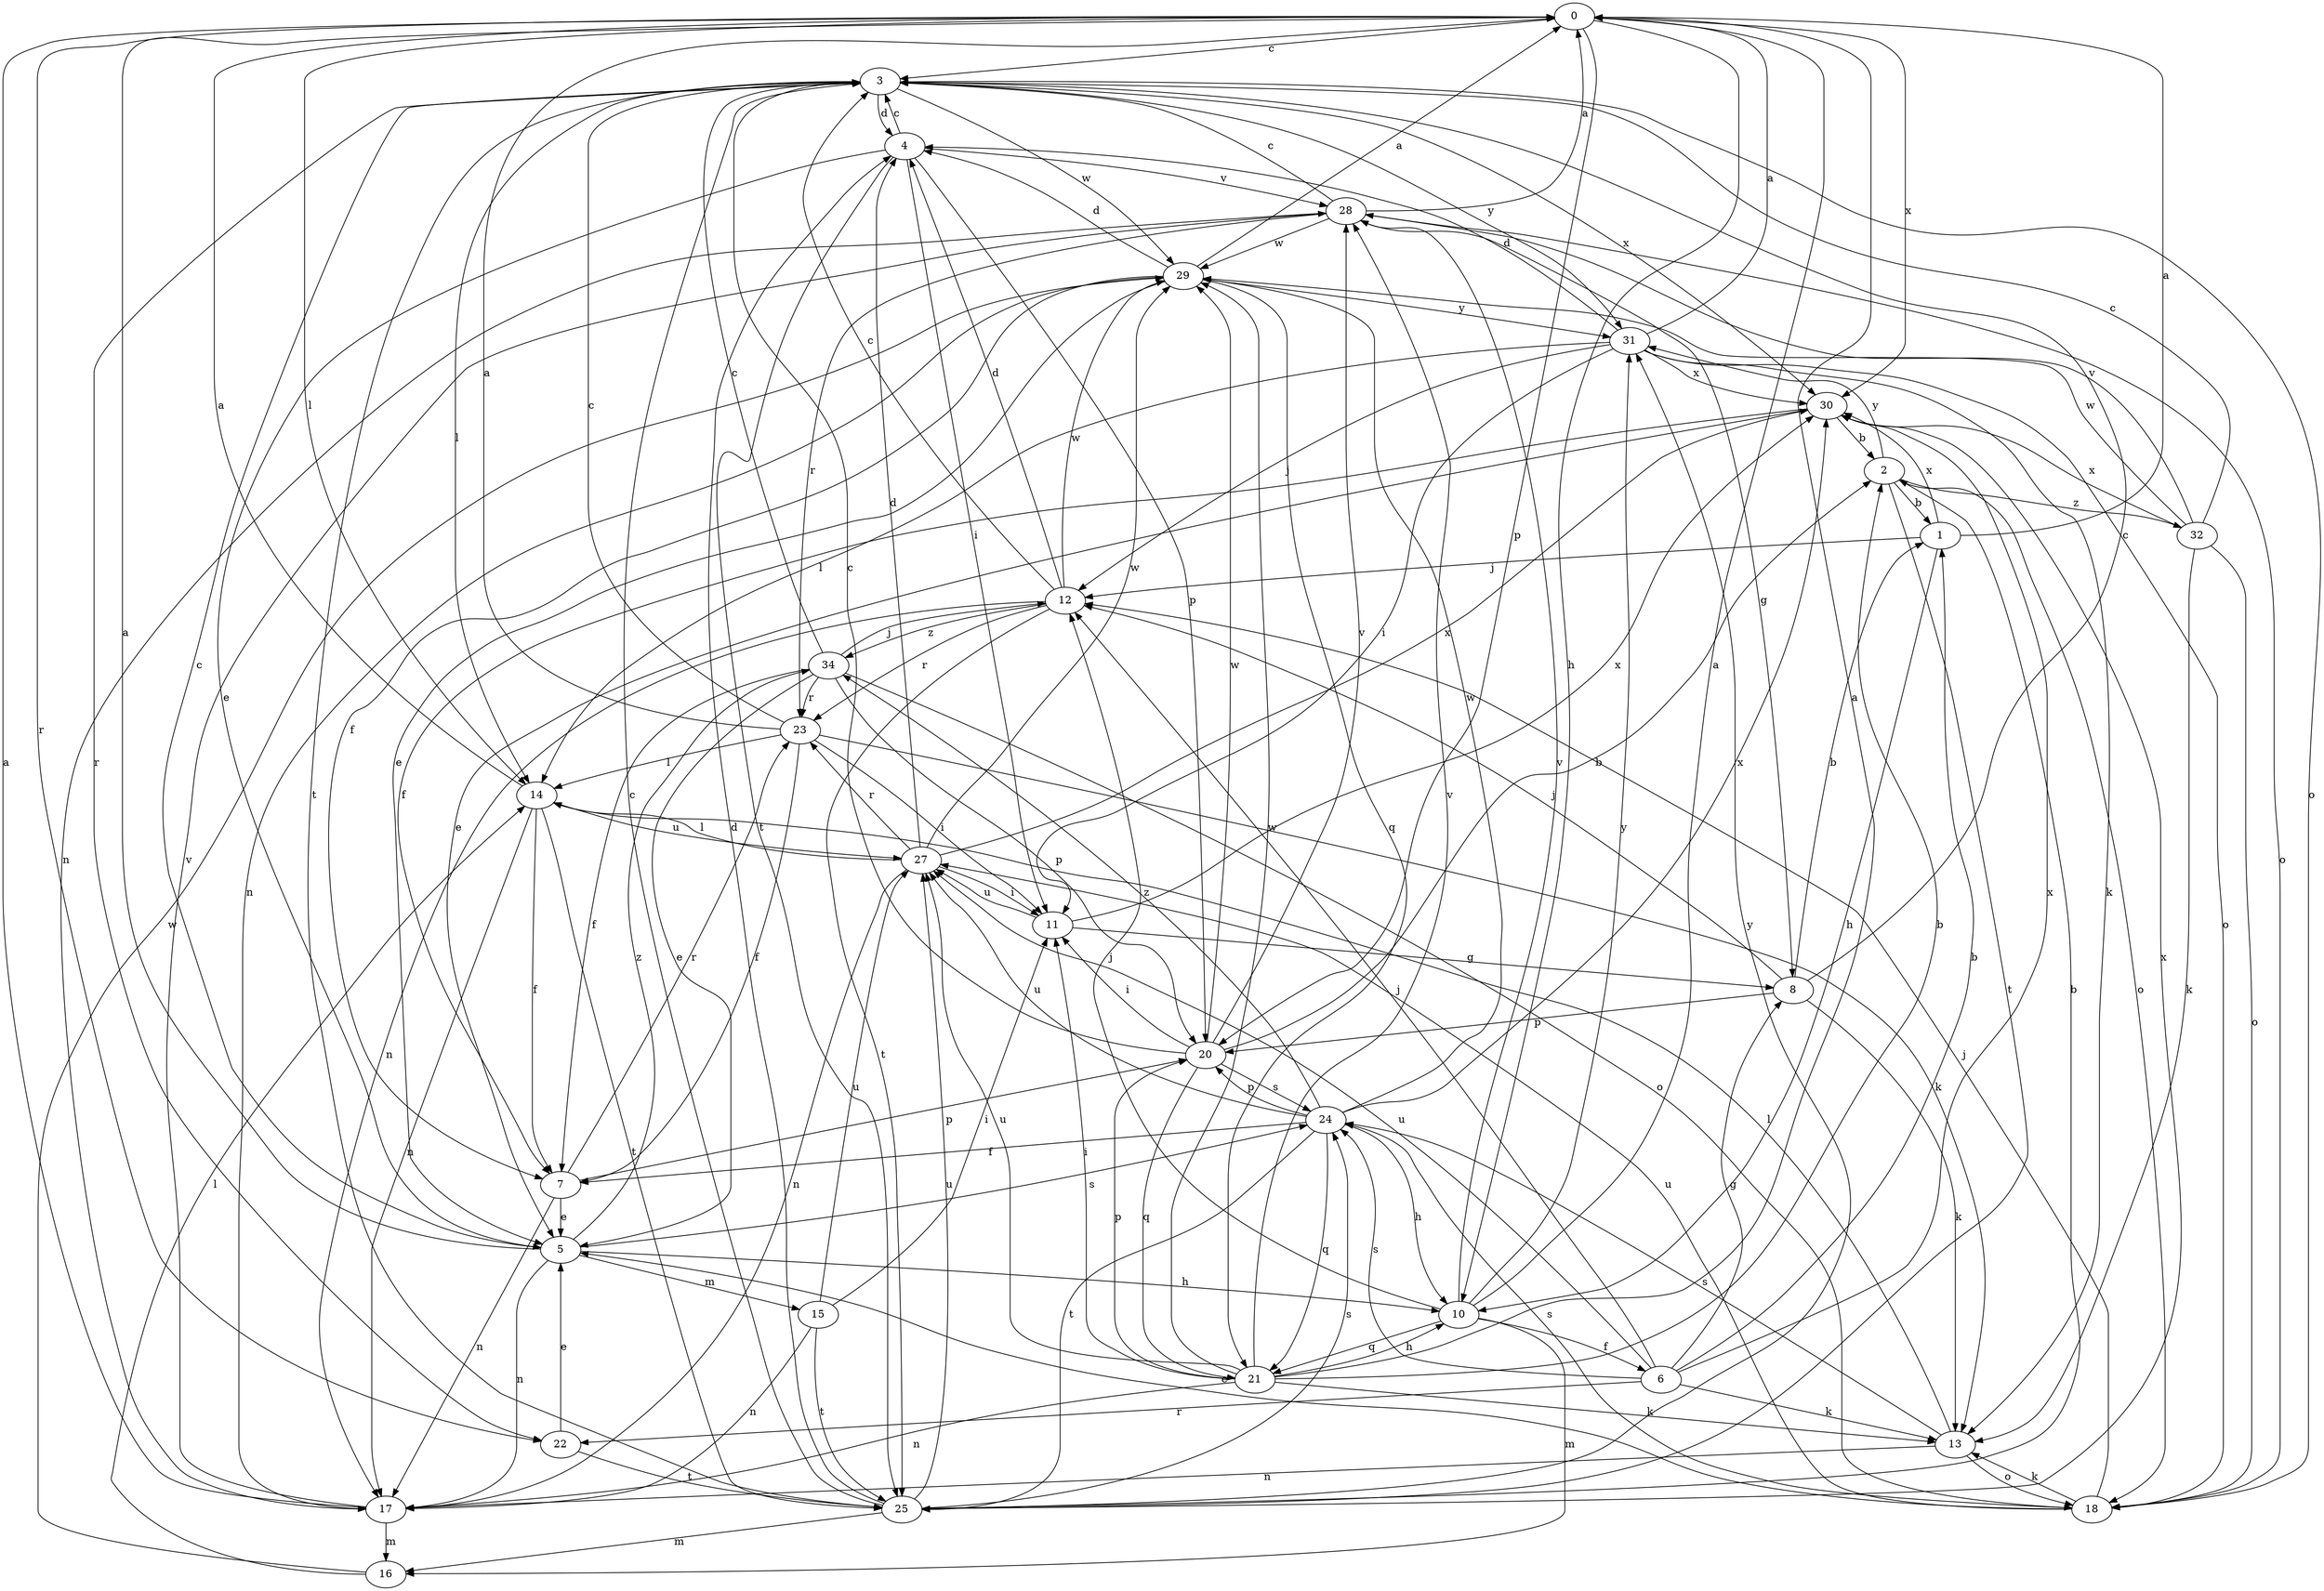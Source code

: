 strict digraph  {
0;
1;
2;
3;
4;
5;
6;
7;
8;
10;
11;
12;
13;
14;
15;
16;
17;
18;
20;
21;
22;
23;
24;
25;
27;
28;
29;
30;
31;
32;
34;
0 -> 3  [label=c];
0 -> 10  [label=h];
0 -> 14  [label=l];
0 -> 20  [label=p];
0 -> 22  [label=r];
0 -> 30  [label=x];
1 -> 0  [label=a];
1 -> 10  [label=h];
1 -> 12  [label=j];
1 -> 30  [label=x];
2 -> 1  [label=b];
2 -> 18  [label=o];
2 -> 25  [label=t];
2 -> 31  [label=y];
2 -> 32  [label=z];
3 -> 4  [label=d];
3 -> 14  [label=l];
3 -> 18  [label=o];
3 -> 22  [label=r];
3 -> 25  [label=t];
3 -> 29  [label=w];
3 -> 30  [label=x];
3 -> 31  [label=y];
4 -> 3  [label=c];
4 -> 5  [label=e];
4 -> 11  [label=i];
4 -> 20  [label=p];
4 -> 25  [label=t];
4 -> 28  [label=v];
5 -> 0  [label=a];
5 -> 3  [label=c];
5 -> 10  [label=h];
5 -> 15  [label=m];
5 -> 17  [label=n];
5 -> 24  [label=s];
5 -> 34  [label=z];
6 -> 1  [label=b];
6 -> 8  [label=g];
6 -> 12  [label=j];
6 -> 13  [label=k];
6 -> 22  [label=r];
6 -> 24  [label=s];
6 -> 27  [label=u];
6 -> 30  [label=x];
7 -> 5  [label=e];
7 -> 17  [label=n];
7 -> 20  [label=p];
7 -> 23  [label=r];
8 -> 1  [label=b];
8 -> 3  [label=c];
8 -> 12  [label=j];
8 -> 13  [label=k];
8 -> 20  [label=p];
10 -> 0  [label=a];
10 -> 6  [label=f];
10 -> 12  [label=j];
10 -> 16  [label=m];
10 -> 21  [label=q];
10 -> 28  [label=v];
10 -> 31  [label=y];
11 -> 8  [label=g];
11 -> 27  [label=u];
11 -> 30  [label=x];
12 -> 3  [label=c];
12 -> 4  [label=d];
12 -> 17  [label=n];
12 -> 23  [label=r];
12 -> 25  [label=t];
12 -> 29  [label=w];
12 -> 34  [label=z];
13 -> 14  [label=l];
13 -> 17  [label=n];
13 -> 18  [label=o];
13 -> 24  [label=s];
14 -> 0  [label=a];
14 -> 7  [label=f];
14 -> 17  [label=n];
14 -> 25  [label=t];
14 -> 27  [label=u];
15 -> 11  [label=i];
15 -> 17  [label=n];
15 -> 25  [label=t];
15 -> 27  [label=u];
16 -> 14  [label=l];
16 -> 29  [label=w];
17 -> 0  [label=a];
17 -> 16  [label=m];
17 -> 28  [label=v];
18 -> 5  [label=e];
18 -> 12  [label=j];
18 -> 13  [label=k];
18 -> 24  [label=s];
18 -> 27  [label=u];
20 -> 2  [label=b];
20 -> 3  [label=c];
20 -> 11  [label=i];
20 -> 21  [label=q];
20 -> 24  [label=s];
20 -> 28  [label=v];
20 -> 29  [label=w];
21 -> 0  [label=a];
21 -> 2  [label=b];
21 -> 10  [label=h];
21 -> 11  [label=i];
21 -> 13  [label=k];
21 -> 17  [label=n];
21 -> 20  [label=p];
21 -> 27  [label=u];
21 -> 28  [label=v];
21 -> 29  [label=w];
22 -> 5  [label=e];
22 -> 25  [label=t];
23 -> 0  [label=a];
23 -> 3  [label=c];
23 -> 7  [label=f];
23 -> 11  [label=i];
23 -> 13  [label=k];
23 -> 14  [label=l];
24 -> 7  [label=f];
24 -> 10  [label=h];
24 -> 20  [label=p];
24 -> 21  [label=q];
24 -> 25  [label=t];
24 -> 27  [label=u];
24 -> 29  [label=w];
24 -> 30  [label=x];
24 -> 34  [label=z];
25 -> 2  [label=b];
25 -> 3  [label=c];
25 -> 4  [label=d];
25 -> 16  [label=m];
25 -> 24  [label=s];
25 -> 27  [label=u];
25 -> 30  [label=x];
25 -> 31  [label=y];
27 -> 4  [label=d];
27 -> 11  [label=i];
27 -> 14  [label=l];
27 -> 17  [label=n];
27 -> 23  [label=r];
27 -> 29  [label=w];
27 -> 30  [label=x];
28 -> 0  [label=a];
28 -> 3  [label=c];
28 -> 8  [label=g];
28 -> 17  [label=n];
28 -> 18  [label=o];
28 -> 23  [label=r];
28 -> 29  [label=w];
29 -> 0  [label=a];
29 -> 4  [label=d];
29 -> 5  [label=e];
29 -> 7  [label=f];
29 -> 17  [label=n];
29 -> 21  [label=q];
29 -> 31  [label=y];
30 -> 2  [label=b];
30 -> 5  [label=e];
30 -> 7  [label=f];
31 -> 0  [label=a];
31 -> 4  [label=d];
31 -> 11  [label=i];
31 -> 12  [label=j];
31 -> 13  [label=k];
31 -> 14  [label=l];
31 -> 18  [label=o];
31 -> 30  [label=x];
32 -> 3  [label=c];
32 -> 13  [label=k];
32 -> 18  [label=o];
32 -> 28  [label=v];
32 -> 29  [label=w];
32 -> 30  [label=x];
34 -> 3  [label=c];
34 -> 5  [label=e];
34 -> 7  [label=f];
34 -> 12  [label=j];
34 -> 18  [label=o];
34 -> 20  [label=p];
34 -> 23  [label=r];
}
